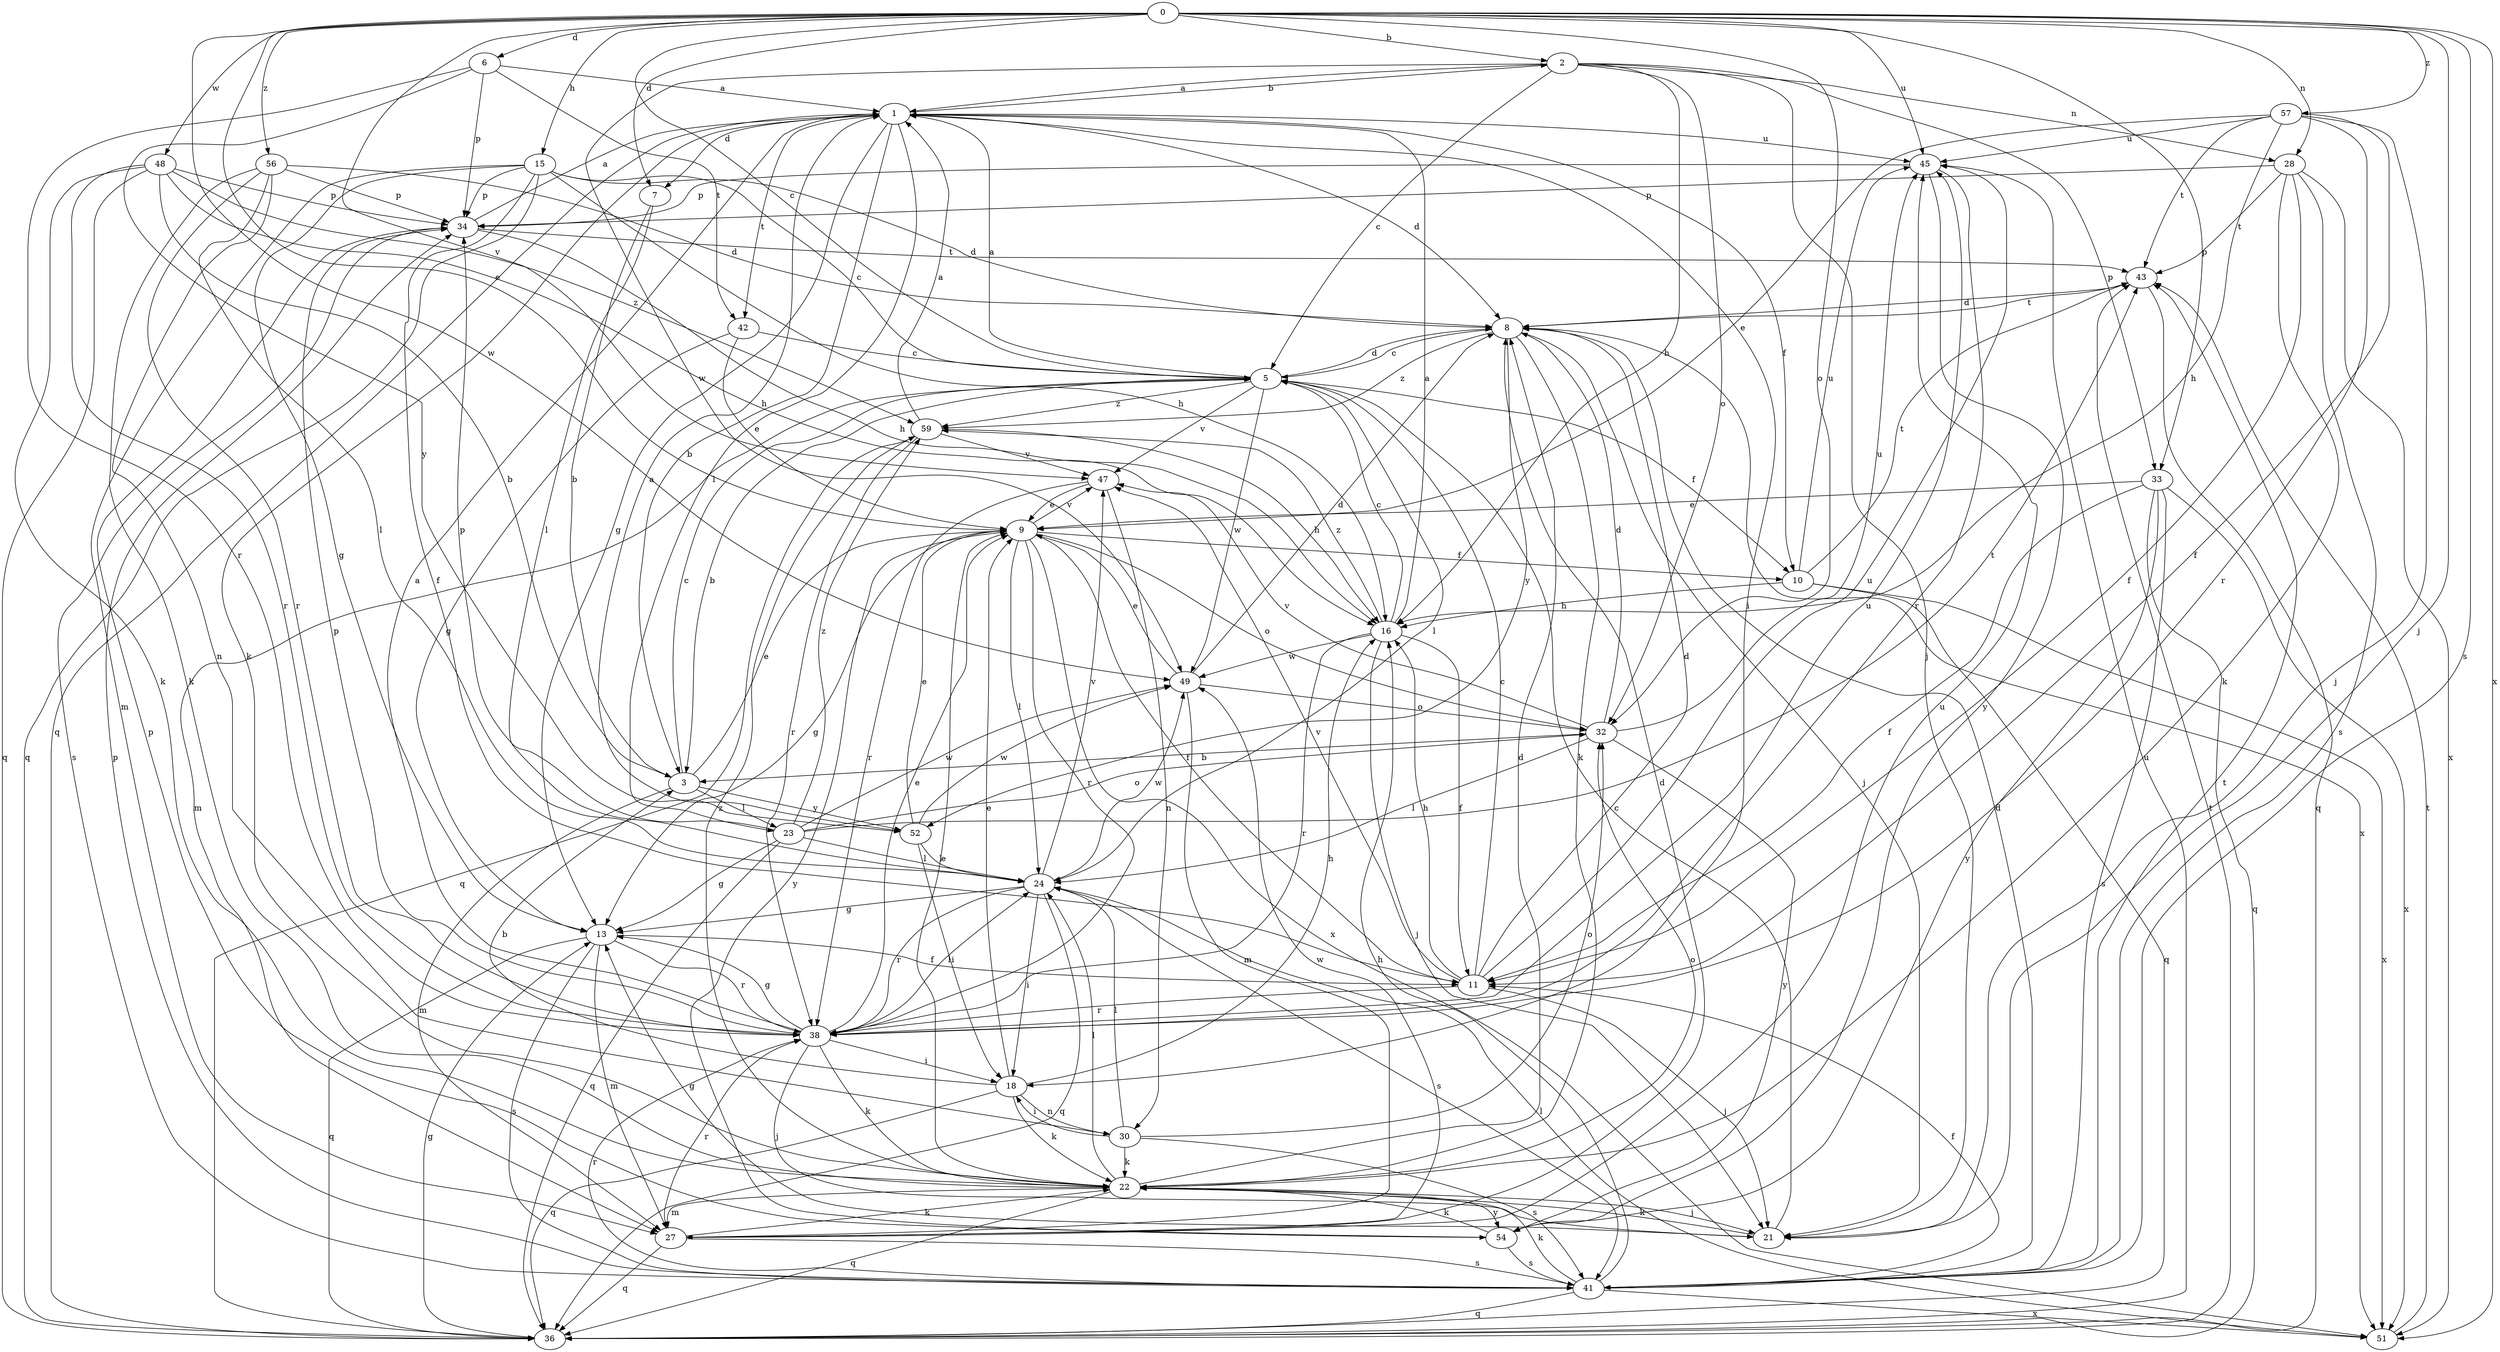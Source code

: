 strict digraph  {
0;
1;
2;
3;
5;
6;
7;
8;
9;
10;
11;
13;
15;
16;
18;
21;
22;
23;
24;
27;
28;
30;
32;
33;
34;
36;
38;
41;
42;
43;
45;
47;
48;
49;
51;
52;
54;
56;
57;
59;
0 -> 2  [label=b];
0 -> 5  [label=c];
0 -> 6  [label=d];
0 -> 7  [label=d];
0 -> 9  [label=e];
0 -> 15  [label=h];
0 -> 21  [label=j];
0 -> 28  [label=n];
0 -> 32  [label=o];
0 -> 33  [label=p];
0 -> 41  [label=s];
0 -> 45  [label=u];
0 -> 47  [label=v];
0 -> 48  [label=w];
0 -> 49  [label=w];
0 -> 51  [label=x];
0 -> 56  [label=z];
0 -> 57  [label=z];
1 -> 2  [label=b];
1 -> 3  [label=b];
1 -> 7  [label=d];
1 -> 8  [label=d];
1 -> 10  [label=f];
1 -> 13  [label=g];
1 -> 18  [label=i];
1 -> 22  [label=k];
1 -> 23  [label=l];
1 -> 36  [label=q];
1 -> 42  [label=t];
1 -> 45  [label=u];
2 -> 1  [label=a];
2 -> 5  [label=c];
2 -> 16  [label=h];
2 -> 21  [label=j];
2 -> 28  [label=n];
2 -> 32  [label=o];
2 -> 33  [label=p];
2 -> 49  [label=w];
3 -> 5  [label=c];
3 -> 9  [label=e];
3 -> 23  [label=l];
3 -> 27  [label=m];
3 -> 52  [label=y];
5 -> 1  [label=a];
5 -> 3  [label=b];
5 -> 8  [label=d];
5 -> 10  [label=f];
5 -> 24  [label=l];
5 -> 27  [label=m];
5 -> 47  [label=v];
5 -> 49  [label=w];
5 -> 59  [label=z];
6 -> 1  [label=a];
6 -> 34  [label=p];
6 -> 38  [label=r];
6 -> 42  [label=t];
6 -> 52  [label=y];
7 -> 3  [label=b];
7 -> 24  [label=l];
8 -> 5  [label=c];
8 -> 21  [label=j];
8 -> 22  [label=k];
8 -> 43  [label=t];
8 -> 51  [label=x];
8 -> 52  [label=y];
8 -> 59  [label=z];
9 -> 10  [label=f];
9 -> 11  [label=f];
9 -> 13  [label=g];
9 -> 24  [label=l];
9 -> 32  [label=o];
9 -> 38  [label=r];
9 -> 47  [label=v];
9 -> 51  [label=x];
9 -> 54  [label=y];
10 -> 16  [label=h];
10 -> 36  [label=q];
10 -> 43  [label=t];
10 -> 45  [label=u];
10 -> 51  [label=x];
11 -> 5  [label=c];
11 -> 8  [label=d];
11 -> 16  [label=h];
11 -> 21  [label=j];
11 -> 38  [label=r];
11 -> 45  [label=u];
11 -> 47  [label=v];
13 -> 11  [label=f];
13 -> 27  [label=m];
13 -> 36  [label=q];
13 -> 38  [label=r];
13 -> 41  [label=s];
15 -> 5  [label=c];
15 -> 8  [label=d];
15 -> 11  [label=f];
15 -> 13  [label=g];
15 -> 16  [label=h];
15 -> 27  [label=m];
15 -> 34  [label=p];
15 -> 36  [label=q];
16 -> 1  [label=a];
16 -> 5  [label=c];
16 -> 11  [label=f];
16 -> 21  [label=j];
16 -> 38  [label=r];
16 -> 49  [label=w];
16 -> 59  [label=z];
18 -> 3  [label=b];
18 -> 9  [label=e];
18 -> 16  [label=h];
18 -> 22  [label=k];
18 -> 30  [label=n];
18 -> 36  [label=q];
21 -> 5  [label=c];
21 -> 13  [label=g];
21 -> 22  [label=k];
22 -> 8  [label=d];
22 -> 9  [label=e];
22 -> 21  [label=j];
22 -> 24  [label=l];
22 -> 27  [label=m];
22 -> 32  [label=o];
22 -> 36  [label=q];
22 -> 54  [label=y];
22 -> 59  [label=z];
23 -> 13  [label=g];
23 -> 24  [label=l];
23 -> 32  [label=o];
23 -> 34  [label=p];
23 -> 36  [label=q];
23 -> 43  [label=t];
23 -> 49  [label=w];
23 -> 59  [label=z];
24 -> 13  [label=g];
24 -> 18  [label=i];
24 -> 36  [label=q];
24 -> 38  [label=r];
24 -> 41  [label=s];
24 -> 47  [label=v];
24 -> 49  [label=w];
27 -> 8  [label=d];
27 -> 22  [label=k];
27 -> 36  [label=q];
27 -> 38  [label=r];
27 -> 41  [label=s];
27 -> 45  [label=u];
27 -> 49  [label=w];
28 -> 11  [label=f];
28 -> 22  [label=k];
28 -> 34  [label=p];
28 -> 41  [label=s];
28 -> 43  [label=t];
28 -> 51  [label=x];
30 -> 18  [label=i];
30 -> 22  [label=k];
30 -> 24  [label=l];
30 -> 32  [label=o];
30 -> 41  [label=s];
32 -> 3  [label=b];
32 -> 8  [label=d];
32 -> 24  [label=l];
32 -> 45  [label=u];
32 -> 47  [label=v];
32 -> 54  [label=y];
33 -> 9  [label=e];
33 -> 11  [label=f];
33 -> 36  [label=q];
33 -> 41  [label=s];
33 -> 51  [label=x];
33 -> 54  [label=y];
34 -> 1  [label=a];
34 -> 16  [label=h];
34 -> 41  [label=s];
34 -> 43  [label=t];
36 -> 13  [label=g];
36 -> 43  [label=t];
36 -> 45  [label=u];
38 -> 1  [label=a];
38 -> 9  [label=e];
38 -> 13  [label=g];
38 -> 18  [label=i];
38 -> 21  [label=j];
38 -> 22  [label=k];
38 -> 24  [label=l];
38 -> 34  [label=p];
38 -> 45  [label=u];
41 -> 8  [label=d];
41 -> 11  [label=f];
41 -> 16  [label=h];
41 -> 22  [label=k];
41 -> 34  [label=p];
41 -> 36  [label=q];
41 -> 38  [label=r];
41 -> 43  [label=t];
41 -> 51  [label=x];
42 -> 5  [label=c];
42 -> 9  [label=e];
42 -> 13  [label=g];
43 -> 8  [label=d];
43 -> 36  [label=q];
45 -> 34  [label=p];
45 -> 38  [label=r];
45 -> 54  [label=y];
47 -> 9  [label=e];
47 -> 30  [label=n];
47 -> 38  [label=r];
48 -> 3  [label=b];
48 -> 16  [label=h];
48 -> 22  [label=k];
48 -> 34  [label=p];
48 -> 36  [label=q];
48 -> 38  [label=r];
48 -> 59  [label=z];
49 -> 8  [label=d];
49 -> 9  [label=e];
49 -> 27  [label=m];
49 -> 32  [label=o];
51 -> 24  [label=l];
51 -> 43  [label=t];
52 -> 1  [label=a];
52 -> 9  [label=e];
52 -> 18  [label=i];
52 -> 24  [label=l];
52 -> 49  [label=w];
54 -> 22  [label=k];
54 -> 34  [label=p];
54 -> 41  [label=s];
56 -> 8  [label=d];
56 -> 22  [label=k];
56 -> 24  [label=l];
56 -> 30  [label=n];
56 -> 34  [label=p];
56 -> 38  [label=r];
57 -> 9  [label=e];
57 -> 11  [label=f];
57 -> 16  [label=h];
57 -> 21  [label=j];
57 -> 38  [label=r];
57 -> 43  [label=t];
57 -> 45  [label=u];
59 -> 1  [label=a];
59 -> 16  [label=h];
59 -> 36  [label=q];
59 -> 38  [label=r];
59 -> 47  [label=v];
}

